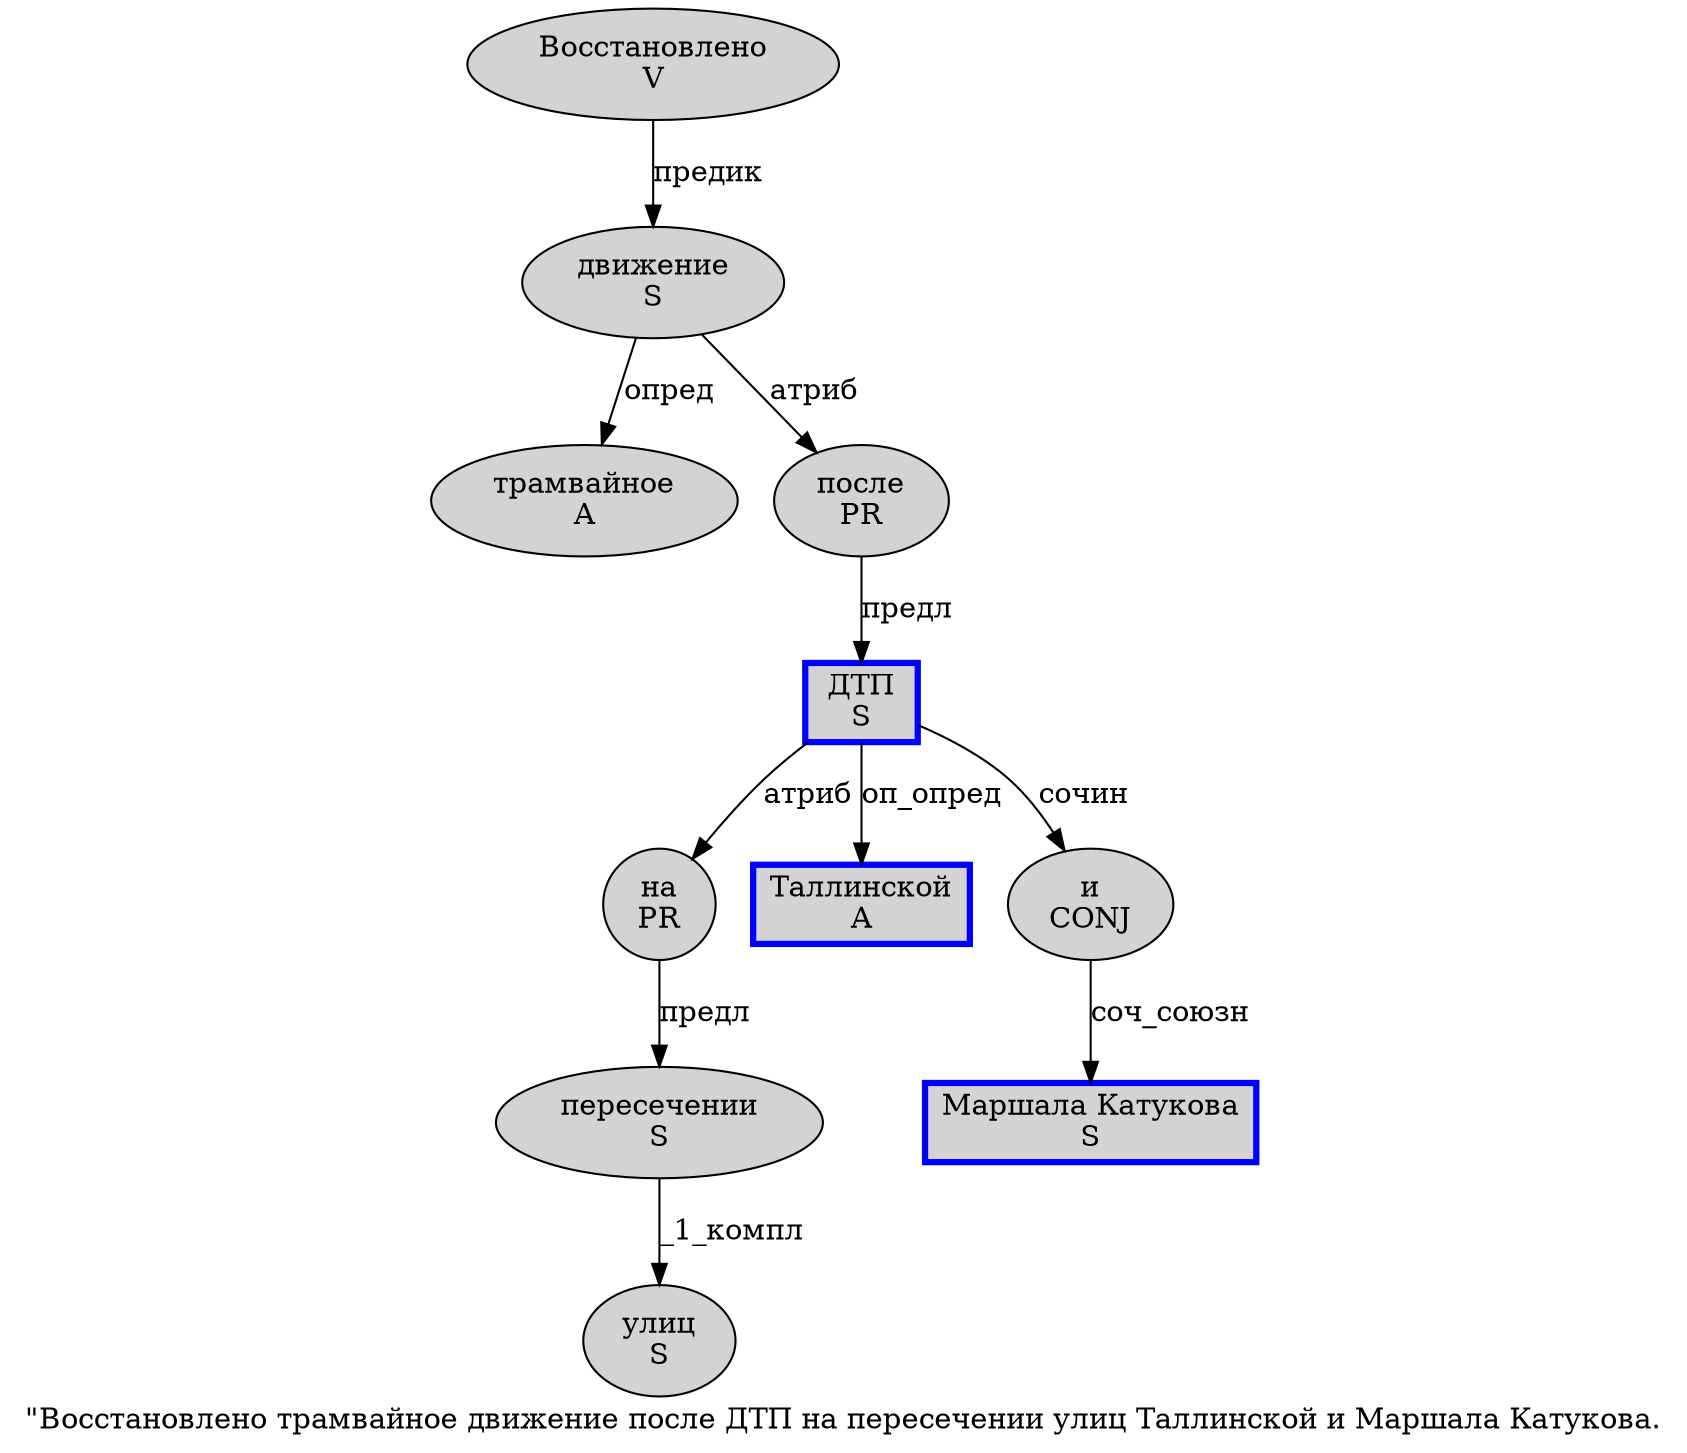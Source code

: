 digraph SENTENCE_830 {
	graph [label="\"Восстановлено трамвайное движение после ДТП на пересечении улиц Таллинской и Маршала Катукова."]
	node [style=filled]
		1 [label="Восстановлено
V" color="" fillcolor=lightgray penwidth=1 shape=ellipse]
		2 [label="трамвайное
A" color="" fillcolor=lightgray penwidth=1 shape=ellipse]
		3 [label="движение
S" color="" fillcolor=lightgray penwidth=1 shape=ellipse]
		4 [label="после
PR" color="" fillcolor=lightgray penwidth=1 shape=ellipse]
		5 [label="ДТП
S" color=blue fillcolor=lightgray penwidth=3 shape=box]
		6 [label="на
PR" color="" fillcolor=lightgray penwidth=1 shape=ellipse]
		7 [label="пересечении
S" color="" fillcolor=lightgray penwidth=1 shape=ellipse]
		8 [label="улиц
S" color="" fillcolor=lightgray penwidth=1 shape=ellipse]
		9 [label="Таллинской
A" color=blue fillcolor=lightgray penwidth=3 shape=box]
		10 [label="и
CONJ" color="" fillcolor=lightgray penwidth=1 shape=ellipse]
		11 [label="Маршала Катукова
S" color=blue fillcolor=lightgray penwidth=3 shape=box]
			3 -> 2 [label="опред"]
			3 -> 4 [label="атриб"]
			7 -> 8 [label="_1_компл"]
			4 -> 5 [label="предл"]
			5 -> 6 [label="атриб"]
			5 -> 9 [label="оп_опред"]
			5 -> 10 [label="сочин"]
			1 -> 3 [label="предик"]
			6 -> 7 [label="предл"]
			10 -> 11 [label="соч_союзн"]
}